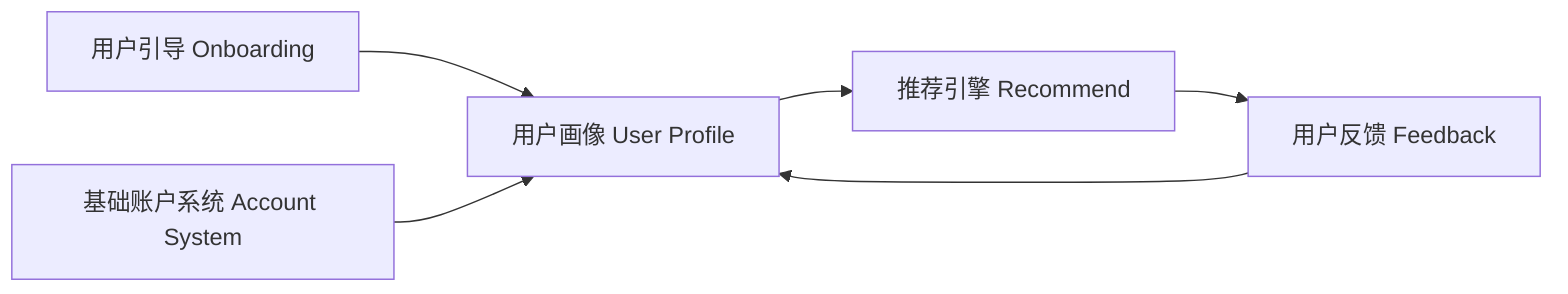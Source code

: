 flowchart LR
    A[用户引导 Onboarding] --> E[用户画像 User Profile]
    E --> B[推荐引擎 Recommend]
    B --> D[用户反馈 Feedback]
    D --> E

    H[基础账户系统 Account System] --> E